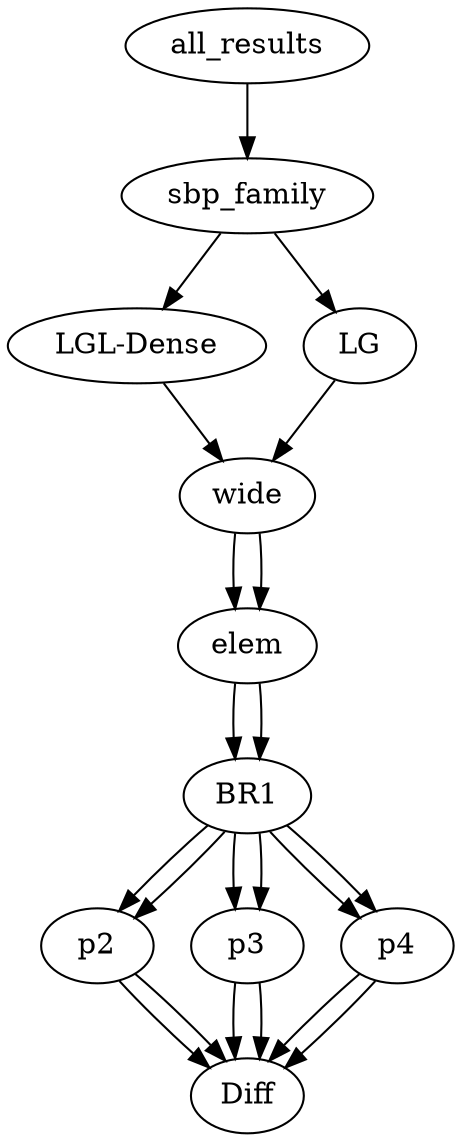 digraph tree {
    "all_results";
    "sbp_family";
    "LGL-Dense";
    "wide";
    "elem";
    "BR1";
    "p2";
    "Diff";
    "p3";
    "Diff";
    "p4";
    "Diff";
    "LG";
    "wide";
    "elem";
    "BR1";
    "p2";
    "Diff";
    "p3";
    "Diff";
    "p4";
    "Diff";
    "all_results" -> "sbp_family";
    "sbp_family" -> "LGL-Dense";
    "sbp_family" -> "LG";
    "LGL-Dense" -> "wide";
    "wide" -> "elem";
    "elem" -> "BR1";
    "BR1" -> "p2";
    "BR1" -> "p3";
    "BR1" -> "p4";
    "p2" -> "Diff";
    "p3" -> "Diff";
    "p4" -> "Diff";
    "LG" -> "wide";
    "wide" -> "elem";
    "elem" -> "BR1";
    "BR1" -> "p2";
    "BR1" -> "p3";
    "BR1" -> "p4";
    "p2" -> "Diff";
    "p3" -> "Diff";
    "p4" -> "Diff";
}
